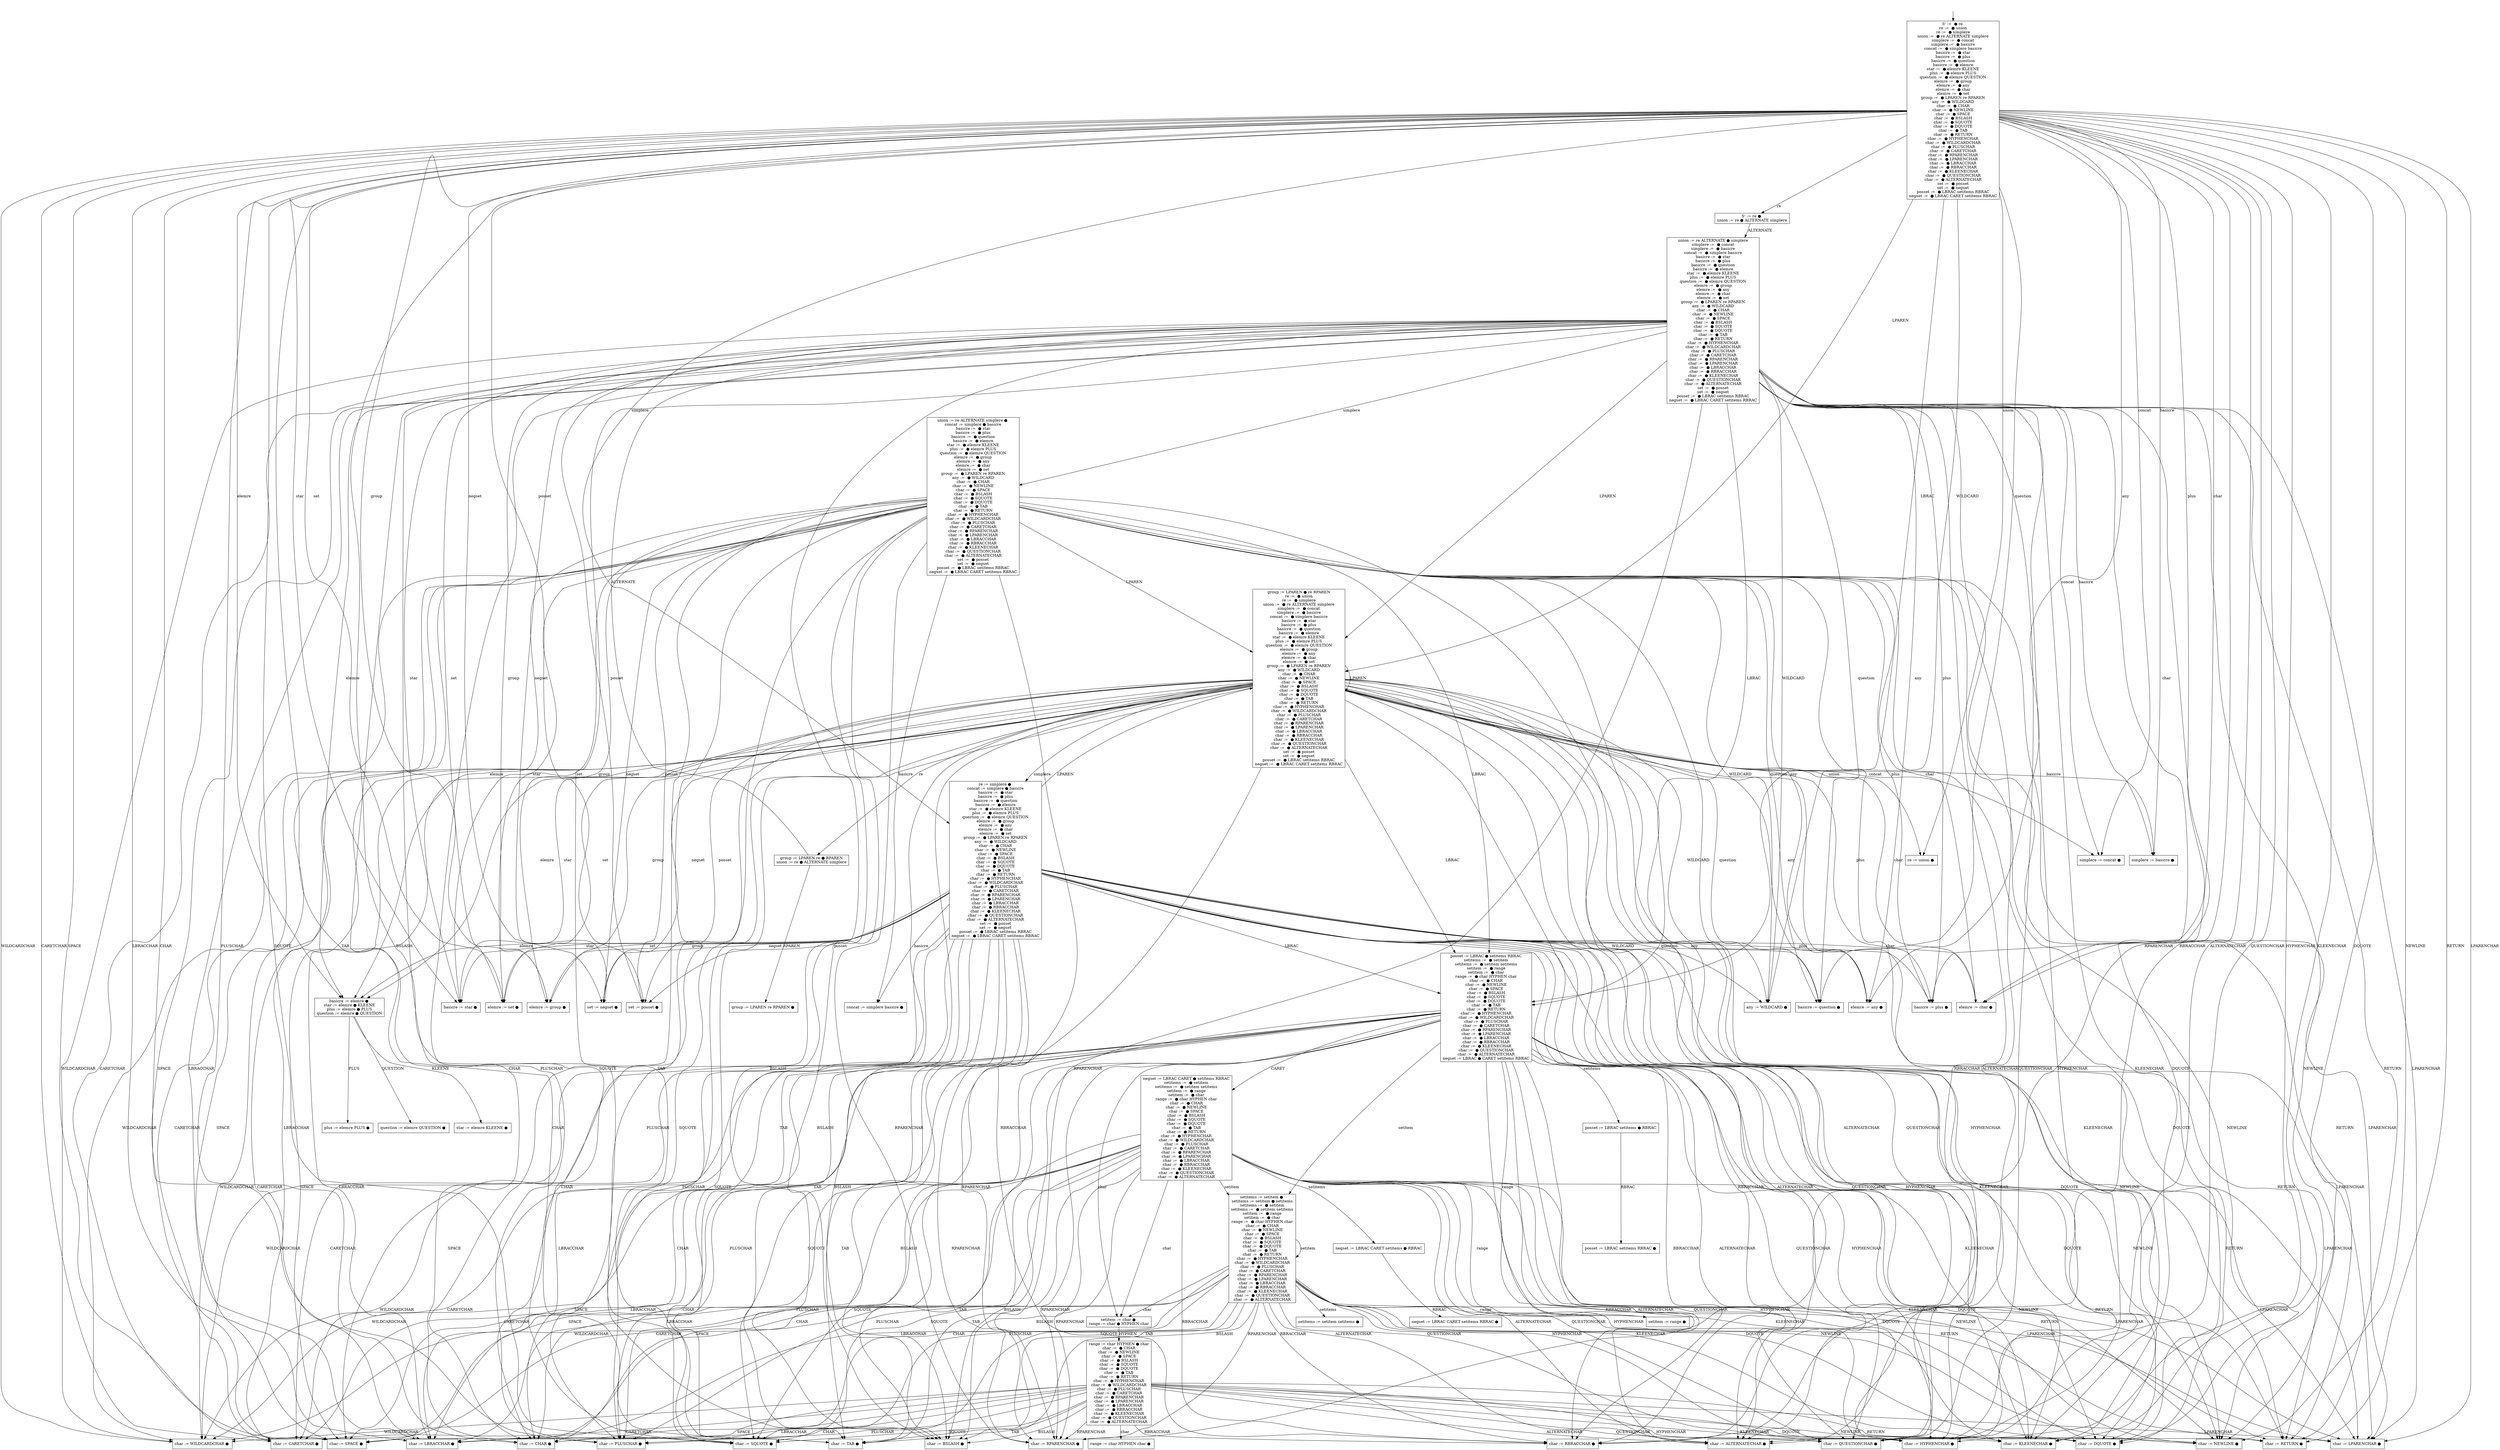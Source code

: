 digraph dfa {
    "" [shape=none]
    "0" [shape=box,label="S' :=  ● re \nre :=  ● union\nre :=  ● simplere\nunion :=  ● re ALTERNATE simplere\nsimplere :=  ● concat\nsimplere :=  ● basicre\nconcat :=  ● simplere basicre\nbasicre :=  ● star\nbasicre :=  ● plus\nbasicre :=  ● question\nbasicre :=  ● elemre\nstar :=  ● elemre KLEENE\nplus :=  ● elemre PLUS\nquestion :=  ● elemre QUESTION\nelemre :=  ● group\nelemre :=  ● any\nelemre :=  ● char\nelemre :=  ● set\ngroup :=  ● LPAREN re RPAREN\nany :=  ● WILDCARD\nchar :=  ● CHAR\nchar :=  ● NEWLINE\nchar :=  ● SPACE\nchar :=  ● BSLASH\nchar :=  ● SQUOTE\nchar :=  ● DQUOTE\nchar :=  ● TAB\nchar :=  ● RETURN\nchar :=  ● HYPHENCHAR\nchar :=  ● WILDCARDCHAR\nchar :=  ● PLUSCHAR\nchar :=  ● CARETCHAR\nchar :=  ● RPARENCHAR\nchar :=  ● LPARENCHAR\nchar :=  ● LBRACCHAR\nchar :=  ● RBRACCHAR\nchar :=  ● KLEENECHAR\nchar :=  ● QUESTIONCHAR\nchar :=  ● ALTERNATECHAR\nset :=  ● posset\nset :=  ● negset\nposset :=  ● LBRAC setitems RBRAC\nnegset :=  ● LBRAC CARET setitems RBRAC\n"]
    "1" [shape=box,label="S' := re ● \nunion := re ● ALTERNATE simplere\n"]
    "2" [shape=box,label="union := re ALTERNATE ● simplere\nsimplere :=  ● concat\nsimplere :=  ● basicre\nconcat :=  ● simplere basicre\nbasicre :=  ● star\nbasicre :=  ● plus\nbasicre :=  ● question\nbasicre :=  ● elemre\nstar :=  ● elemre KLEENE\nplus :=  ● elemre PLUS\nquestion :=  ● elemre QUESTION\nelemre :=  ● group\nelemre :=  ● any\nelemre :=  ● char\nelemre :=  ● set\ngroup :=  ● LPAREN re RPAREN\nany :=  ● WILDCARD\nchar :=  ● CHAR\nchar :=  ● NEWLINE\nchar :=  ● SPACE\nchar :=  ● BSLASH\nchar :=  ● SQUOTE\nchar :=  ● DQUOTE\nchar :=  ● TAB\nchar :=  ● RETURN\nchar :=  ● HYPHENCHAR\nchar :=  ● WILDCARDCHAR\nchar :=  ● PLUSCHAR\nchar :=  ● CARETCHAR\nchar :=  ● RPARENCHAR\nchar :=  ● LPARENCHAR\nchar :=  ● LBRACCHAR\nchar :=  ● RBRACCHAR\nchar :=  ● KLEENECHAR\nchar :=  ● QUESTIONCHAR\nchar :=  ● ALTERNATECHAR\nset :=  ● posset\nset :=  ● negset\nposset :=  ● LBRAC setitems RBRAC\nnegset :=  ● LBRAC CARET setitems RBRAC\n"]
    "3" [shape=box,label="union := re ALTERNATE simplere ● \nconcat := simplere ● basicre\nbasicre :=  ● star\nbasicre :=  ● plus\nbasicre :=  ● question\nbasicre :=  ● elemre\nstar :=  ● elemre KLEENE\nplus :=  ● elemre PLUS\nquestion :=  ● elemre QUESTION\nelemre :=  ● group\nelemre :=  ● any\nelemre :=  ● char\nelemre :=  ● set\ngroup :=  ● LPAREN re RPAREN\nany :=  ● WILDCARD\nchar :=  ● CHAR\nchar :=  ● NEWLINE\nchar :=  ● SPACE\nchar :=  ● BSLASH\nchar :=  ● SQUOTE\nchar :=  ● DQUOTE\nchar :=  ● TAB\nchar :=  ● RETURN\nchar :=  ● HYPHENCHAR\nchar :=  ● WILDCARDCHAR\nchar :=  ● PLUSCHAR\nchar :=  ● CARETCHAR\nchar :=  ● RPARENCHAR\nchar :=  ● LPARENCHAR\nchar :=  ● LBRACCHAR\nchar :=  ● RBRACCHAR\nchar :=  ● KLEENECHAR\nchar :=  ● QUESTIONCHAR\nchar :=  ● ALTERNATECHAR\nset :=  ● posset\nset :=  ● negset\nposset :=  ● LBRAC setitems RBRAC\nnegset :=  ● LBRAC CARET setitems RBRAC\n"]
    "4" [shape=box,label="concat := simplere basicre ● \n"]
    "5" [shape=box,label="basicre := star ● \n"]
    "6" [shape=box,label="basicre := plus ● \n"]
    "7" [shape=box,label="basicre := question ● \n"]
    "8" [shape=box,label="basicre := elemre ● \nstar := elemre ● KLEENE\nplus := elemre ● PLUS\nquestion := elemre ● QUESTION\n"]
    "9" [shape=box,label="star := elemre KLEENE ● \n"]
    "10" [shape=box,label="plus := elemre PLUS ● \n"]
    "11" [shape=box,label="question := elemre QUESTION ● \n"]
    "12" [shape=box,label="elemre := group ● \n"]
    "13" [shape=box,label="elemre := any ● \n"]
    "14" [shape=box,label="elemre := char ● \n"]
    "15" [shape=box,label="elemre := set ● \n"]
    "16" [shape=box,label="set := posset ● \n"]
    "17" [shape=box,label="set := negset ● \n"]
    "18" [shape=box,label="group := LPAREN ● re RPAREN\nre :=  ● union\nre :=  ● simplere\nunion :=  ● re ALTERNATE simplere\nsimplere :=  ● concat\nsimplere :=  ● basicre\nconcat :=  ● simplere basicre\nbasicre :=  ● star\nbasicre :=  ● plus\nbasicre :=  ● question\nbasicre :=  ● elemre\nstar :=  ● elemre KLEENE\nplus :=  ● elemre PLUS\nquestion :=  ● elemre QUESTION\nelemre :=  ● group\nelemre :=  ● any\nelemre :=  ● char\nelemre :=  ● set\ngroup :=  ● LPAREN re RPAREN\nany :=  ● WILDCARD\nchar :=  ● CHAR\nchar :=  ● NEWLINE\nchar :=  ● SPACE\nchar :=  ● BSLASH\nchar :=  ● SQUOTE\nchar :=  ● DQUOTE\nchar :=  ● TAB\nchar :=  ● RETURN\nchar :=  ● HYPHENCHAR\nchar :=  ● WILDCARDCHAR\nchar :=  ● PLUSCHAR\nchar :=  ● CARETCHAR\nchar :=  ● RPARENCHAR\nchar :=  ● LPARENCHAR\nchar :=  ● LBRACCHAR\nchar :=  ● RBRACCHAR\nchar :=  ● KLEENECHAR\nchar :=  ● QUESTIONCHAR\nchar :=  ● ALTERNATECHAR\nset :=  ● posset\nset :=  ● negset\nposset :=  ● LBRAC setitems RBRAC\nnegset :=  ● LBRAC CARET setitems RBRAC\n"]
    "19" [shape=box,label="group := LPAREN re ● RPAREN\nunion := re ● ALTERNATE simplere\n"]
    "20" [shape=box,label="group := LPAREN re RPAREN ● \n"]
    "21" [shape=box,label="re := union ● \n"]
    "22" [shape=box,label="re := simplere ● \nconcat := simplere ● basicre\nbasicre :=  ● star\nbasicre :=  ● plus\nbasicre :=  ● question\nbasicre :=  ● elemre\nstar :=  ● elemre KLEENE\nplus :=  ● elemre PLUS\nquestion :=  ● elemre QUESTION\nelemre :=  ● group\nelemre :=  ● any\nelemre :=  ● char\nelemre :=  ● set\ngroup :=  ● LPAREN re RPAREN\nany :=  ● WILDCARD\nchar :=  ● CHAR\nchar :=  ● NEWLINE\nchar :=  ● SPACE\nchar :=  ● BSLASH\nchar :=  ● SQUOTE\nchar :=  ● DQUOTE\nchar :=  ● TAB\nchar :=  ● RETURN\nchar :=  ● HYPHENCHAR\nchar :=  ● WILDCARDCHAR\nchar :=  ● PLUSCHAR\nchar :=  ● CARETCHAR\nchar :=  ● RPARENCHAR\nchar :=  ● LPARENCHAR\nchar :=  ● LBRACCHAR\nchar :=  ● RBRACCHAR\nchar :=  ● KLEENECHAR\nchar :=  ● QUESTIONCHAR\nchar :=  ● ALTERNATECHAR\nset :=  ● posset\nset :=  ● negset\nposset :=  ● LBRAC setitems RBRAC\nnegset :=  ● LBRAC CARET setitems RBRAC\n"]
    "23" [shape=box,label="any := WILDCARD ● \n"]
    "24" [shape=box,label="char := CHAR ● \n"]
    "25" [shape=box,label="char := NEWLINE ● \n"]
    "26" [shape=box,label="char := SPACE ● \n"]
    "27" [shape=box,label="char := BSLASH ● \n"]
    "28" [shape=box,label="char := SQUOTE ● \n"]
    "29" [shape=box,label="char := DQUOTE ● \n"]
    "30" [shape=box,label="char := TAB ● \n"]
    "31" [shape=box,label="char := RETURN ● \n"]
    "32" [shape=box,label="char := HYPHENCHAR ● \n"]
    "33" [shape=box,label="char := WILDCARDCHAR ● \n"]
    "34" [shape=box,label="char := PLUSCHAR ● \n"]
    "35" [shape=box,label="char := CARETCHAR ● \n"]
    "36" [shape=box,label="char := RPARENCHAR ● \n"]
    "37" [shape=box,label="char := LPARENCHAR ● \n"]
    "38" [shape=box,label="char := LBRACCHAR ● \n"]
    "39" [shape=box,label="char := RBRACCHAR ● \n"]
    "40" [shape=box,label="char := KLEENECHAR ● \n"]
    "41" [shape=box,label="char := QUESTIONCHAR ● \n"]
    "42" [shape=box,label="char := ALTERNATECHAR ● \n"]
    "43" [shape=box,label="posset := LBRAC ● setitems RBRAC\nsetitems :=  ● setitem\nsetitems :=  ● setitem setitems\nsetitem :=  ● range\nsetitem :=  ● char\nrange :=  ● char HYPHEN char\nchar :=  ● CHAR\nchar :=  ● NEWLINE\nchar :=  ● SPACE\nchar :=  ● BSLASH\nchar :=  ● SQUOTE\nchar :=  ● DQUOTE\nchar :=  ● TAB\nchar :=  ● RETURN\nchar :=  ● HYPHENCHAR\nchar :=  ● WILDCARDCHAR\nchar :=  ● PLUSCHAR\nchar :=  ● CARETCHAR\nchar :=  ● RPARENCHAR\nchar :=  ● LPARENCHAR\nchar :=  ● LBRACCHAR\nchar :=  ● RBRACCHAR\nchar :=  ● KLEENECHAR\nchar :=  ● QUESTIONCHAR\nchar :=  ● ALTERNATECHAR\nnegset := LBRAC ● CARET setitems RBRAC\n"]
    "44" [shape=box,label="setitem := char ● \nrange := char ● HYPHEN char\n"]
    "45" [shape=box,label="range := char HYPHEN ● char\nchar :=  ● CHAR\nchar :=  ● NEWLINE\nchar :=  ● SPACE\nchar :=  ● BSLASH\nchar :=  ● SQUOTE\nchar :=  ● DQUOTE\nchar :=  ● TAB\nchar :=  ● RETURN\nchar :=  ● HYPHENCHAR\nchar :=  ● WILDCARDCHAR\nchar :=  ● PLUSCHAR\nchar :=  ● CARETCHAR\nchar :=  ● RPARENCHAR\nchar :=  ● LPARENCHAR\nchar :=  ● LBRACCHAR\nchar :=  ● RBRACCHAR\nchar :=  ● KLEENECHAR\nchar :=  ● QUESTIONCHAR\nchar :=  ● ALTERNATECHAR\n"]
    "46" [shape=box,label="range := char HYPHEN char ● \n"]
    "47" [shape=box,label="posset := LBRAC setitems ● RBRAC\n"]
    "48" [shape=box,label="posset := LBRAC setitems RBRAC ● \n"]
    "49" [shape=box,label="setitems := setitem ● \nsetitems := setitem ● setitems\nsetitems :=  ● setitem\nsetitems :=  ● setitem setitems\nsetitem :=  ● range\nsetitem :=  ● char\nrange :=  ● char HYPHEN char\nchar :=  ● CHAR\nchar :=  ● NEWLINE\nchar :=  ● SPACE\nchar :=  ● BSLASH\nchar :=  ● SQUOTE\nchar :=  ● DQUOTE\nchar :=  ● TAB\nchar :=  ● RETURN\nchar :=  ● HYPHENCHAR\nchar :=  ● WILDCARDCHAR\nchar :=  ● PLUSCHAR\nchar :=  ● CARETCHAR\nchar :=  ● RPARENCHAR\nchar :=  ● LPARENCHAR\nchar :=  ● LBRACCHAR\nchar :=  ● RBRACCHAR\nchar :=  ● KLEENECHAR\nchar :=  ● QUESTIONCHAR\nchar :=  ● ALTERNATECHAR\n"]
    "50" [shape=box,label="setitems := setitem setitems ● \n"]
    "51" [shape=box,label="setitem := range ● \n"]
    "52" [shape=box,label="negset := LBRAC CARET ● setitems RBRAC\nsetitems :=  ● setitem\nsetitems :=  ● setitem setitems\nsetitem :=  ● range\nsetitem :=  ● char\nrange :=  ● char HYPHEN char\nchar :=  ● CHAR\nchar :=  ● NEWLINE\nchar :=  ● SPACE\nchar :=  ● BSLASH\nchar :=  ● SQUOTE\nchar :=  ● DQUOTE\nchar :=  ● TAB\nchar :=  ● RETURN\nchar :=  ● HYPHENCHAR\nchar :=  ● WILDCARDCHAR\nchar :=  ● PLUSCHAR\nchar :=  ● CARETCHAR\nchar :=  ● RPARENCHAR\nchar :=  ● LPARENCHAR\nchar :=  ● LBRACCHAR\nchar :=  ● RBRACCHAR\nchar :=  ● KLEENECHAR\nchar :=  ● QUESTIONCHAR\nchar :=  ● ALTERNATECHAR\n"]
    "53" [shape=box,label="negset := LBRAC CARET setitems ● RBRAC\n"]
    "54" [shape=box,label="negset := LBRAC CARET setitems RBRAC ● \n"]
    "55" [shape=box,label="simplere := concat ● \n"]
    "56" [shape=box,label="simplere := basicre ● \n"]
    "" -> "0"    "0" -> "1" [label="re"]
    "0" -> "21" [label="union"]
    "0" -> "22" [label="simplere"]
    "0" -> "55" [label="concat"]
    "0" -> "56" [label="basicre"]
    "0" -> "5" [label="star"]
    "0" -> "6" [label="plus"]
    "0" -> "7" [label="question"]
    "0" -> "8" [label="elemre"]
    "0" -> "12" [label="group"]
    "0" -> "13" [label="any"]
    "0" -> "14" [label="char"]
    "0" -> "15" [label="set"]
    "0" -> "16" [label="posset"]
    "0" -> "17" [label="negset"]
    "0" -> "18" [label="LPAREN"]
    "0" -> "23" [label="WILDCARD"]
    "0" -> "24" [label="CHAR"]
    "0" -> "25" [label="NEWLINE"]
    "0" -> "26" [label="SPACE"]
    "0" -> "27" [label="BSLASH"]
    "0" -> "28" [label="SQUOTE"]
    "0" -> "29" [label="DQUOTE"]
    "0" -> "30" [label="TAB"]
    "0" -> "31" [label="RETURN"]
    "0" -> "32" [label="HYPHENCHAR"]
    "0" -> "33" [label="WILDCARDCHAR"]
    "0" -> "34" [label="PLUSCHAR"]
    "0" -> "35" [label="CARETCHAR"]
    "0" -> "36" [label="RPARENCHAR"]
    "0" -> "37" [label="LPARENCHAR"]
    "0" -> "38" [label="LBRACCHAR"]
    "0" -> "39" [label="RBRACCHAR"]
    "0" -> "40" [label="KLEENECHAR"]
    "0" -> "41" [label="QUESTIONCHAR"]
    "0" -> "42" [label="ALTERNATECHAR"]
    "0" -> "43" [label="LBRAC"]
    "1" -> "2" [label="ALTERNATE"]
    "2" -> "3" [label="simplere"]
    "2" -> "55" [label="concat"]
    "2" -> "56" [label="basicre"]
    "2" -> "5" [label="star"]
    "2" -> "6" [label="plus"]
    "2" -> "7" [label="question"]
    "2" -> "8" [label="elemre"]
    "2" -> "12" [label="group"]
    "2" -> "13" [label="any"]
    "2" -> "14" [label="char"]
    "2" -> "15" [label="set"]
    "2" -> "16" [label="posset"]
    "2" -> "17" [label="negset"]
    "2" -> "18" [label="LPAREN"]
    "2" -> "23" [label="WILDCARD"]
    "2" -> "24" [label="CHAR"]
    "2" -> "25" [label="NEWLINE"]
    "2" -> "26" [label="SPACE"]
    "2" -> "27" [label="BSLASH"]
    "2" -> "28" [label="SQUOTE"]
    "2" -> "29" [label="DQUOTE"]
    "2" -> "30" [label="TAB"]
    "2" -> "31" [label="RETURN"]
    "2" -> "32" [label="HYPHENCHAR"]
    "2" -> "33" [label="WILDCARDCHAR"]
    "2" -> "34" [label="PLUSCHAR"]
    "2" -> "35" [label="CARETCHAR"]
    "2" -> "36" [label="RPARENCHAR"]
    "2" -> "37" [label="LPARENCHAR"]
    "2" -> "38" [label="LBRACCHAR"]
    "2" -> "39" [label="RBRACCHAR"]
    "2" -> "40" [label="KLEENECHAR"]
    "2" -> "41" [label="QUESTIONCHAR"]
    "2" -> "42" [label="ALTERNATECHAR"]
    "2" -> "43" [label="LBRAC"]
    "3" -> "4" [label="basicre"]
    "3" -> "5" [label="star"]
    "3" -> "6" [label="plus"]
    "3" -> "7" [label="question"]
    "3" -> "8" [label="elemre"]
    "3" -> "12" [label="group"]
    "3" -> "13" [label="any"]
    "3" -> "14" [label="char"]
    "3" -> "15" [label="set"]
    "3" -> "16" [label="posset"]
    "3" -> "17" [label="negset"]
    "3" -> "18" [label="LPAREN"]
    "3" -> "23" [label="WILDCARD"]
    "3" -> "24" [label="CHAR"]
    "3" -> "25" [label="NEWLINE"]
    "3" -> "26" [label="SPACE"]
    "3" -> "27" [label="BSLASH"]
    "3" -> "28" [label="SQUOTE"]
    "3" -> "29" [label="DQUOTE"]
    "3" -> "30" [label="TAB"]
    "3" -> "31" [label="RETURN"]
    "3" -> "32" [label="HYPHENCHAR"]
    "3" -> "33" [label="WILDCARDCHAR"]
    "3" -> "34" [label="PLUSCHAR"]
    "3" -> "35" [label="CARETCHAR"]
    "3" -> "36" [label="RPARENCHAR"]
    "3" -> "37" [label="LPARENCHAR"]
    "3" -> "38" [label="LBRACCHAR"]
    "3" -> "39" [label="RBRACCHAR"]
    "3" -> "40" [label="KLEENECHAR"]
    "3" -> "41" [label="QUESTIONCHAR"]
    "3" -> "42" [label="ALTERNATECHAR"]
    "3" -> "43" [label="LBRAC"]
    "8" -> "9" [label="KLEENE"]
    "8" -> "10" [label="PLUS"]
    "8" -> "11" [label="QUESTION"]
    "18" -> "19" [label="re"]
    "18" -> "21" [label="union"]
    "18" -> "22" [label="simplere"]
    "18" -> "55" [label="concat"]
    "18" -> "56" [label="basicre"]
    "18" -> "5" [label="star"]
    "18" -> "6" [label="plus"]
    "18" -> "7" [label="question"]
    "18" -> "8" [label="elemre"]
    "18" -> "12" [label="group"]
    "18" -> "13" [label="any"]
    "18" -> "14" [label="char"]
    "18" -> "15" [label="set"]
    "18" -> "16" [label="posset"]
    "18" -> "17" [label="negset"]
    "18" -> "18" [label="LPAREN"]
    "18" -> "23" [label="WILDCARD"]
    "18" -> "24" [label="CHAR"]
    "18" -> "25" [label="NEWLINE"]
    "18" -> "26" [label="SPACE"]
    "18" -> "27" [label="BSLASH"]
    "18" -> "28" [label="SQUOTE"]
    "18" -> "29" [label="DQUOTE"]
    "18" -> "30" [label="TAB"]
    "18" -> "31" [label="RETURN"]
    "18" -> "32" [label="HYPHENCHAR"]
    "18" -> "33" [label="WILDCARDCHAR"]
    "18" -> "34" [label="PLUSCHAR"]
    "18" -> "35" [label="CARETCHAR"]
    "18" -> "36" [label="RPARENCHAR"]
    "18" -> "37" [label="LPARENCHAR"]
    "18" -> "38" [label="LBRACCHAR"]
    "18" -> "39" [label="RBRACCHAR"]
    "18" -> "40" [label="KLEENECHAR"]
    "18" -> "41" [label="QUESTIONCHAR"]
    "18" -> "42" [label="ALTERNATECHAR"]
    "18" -> "43" [label="LBRAC"]
    "19" -> "20" [label="RPAREN"]
    "19" -> "2" [label="ALTERNATE"]
    "22" -> "4" [label="basicre"]
    "22" -> "5" [label="star"]
    "22" -> "6" [label="plus"]
    "22" -> "7" [label="question"]
    "22" -> "8" [label="elemre"]
    "22" -> "12" [label="group"]
    "22" -> "13" [label="any"]
    "22" -> "14" [label="char"]
    "22" -> "15" [label="set"]
    "22" -> "16" [label="posset"]
    "22" -> "17" [label="negset"]
    "22" -> "18" [label="LPAREN"]
    "22" -> "23" [label="WILDCARD"]
    "22" -> "24" [label="CHAR"]
    "22" -> "25" [label="NEWLINE"]
    "22" -> "26" [label="SPACE"]
    "22" -> "27" [label="BSLASH"]
    "22" -> "28" [label="SQUOTE"]
    "22" -> "29" [label="DQUOTE"]
    "22" -> "30" [label="TAB"]
    "22" -> "31" [label="RETURN"]
    "22" -> "32" [label="HYPHENCHAR"]
    "22" -> "33" [label="WILDCARDCHAR"]
    "22" -> "34" [label="PLUSCHAR"]
    "22" -> "35" [label="CARETCHAR"]
    "22" -> "36" [label="RPARENCHAR"]
    "22" -> "37" [label="LPARENCHAR"]
    "22" -> "38" [label="LBRACCHAR"]
    "22" -> "39" [label="RBRACCHAR"]
    "22" -> "40" [label="KLEENECHAR"]
    "22" -> "41" [label="QUESTIONCHAR"]
    "22" -> "42" [label="ALTERNATECHAR"]
    "22" -> "43" [label="LBRAC"]
    "43" -> "44" [label="char"]
    "43" -> "47" [label="setitems"]
    "43" -> "49" [label="setitem"]
    "43" -> "51" [label="range"]
    "43" -> "24" [label="CHAR"]
    "43" -> "25" [label="NEWLINE"]
    "43" -> "26" [label="SPACE"]
    "43" -> "27" [label="BSLASH"]
    "43" -> "28" [label="SQUOTE"]
    "43" -> "29" [label="DQUOTE"]
    "43" -> "30" [label="TAB"]
    "43" -> "31" [label="RETURN"]
    "43" -> "32" [label="HYPHENCHAR"]
    "43" -> "33" [label="WILDCARDCHAR"]
    "43" -> "34" [label="PLUSCHAR"]
    "43" -> "35" [label="CARETCHAR"]
    "43" -> "36" [label="RPARENCHAR"]
    "43" -> "37" [label="LPARENCHAR"]
    "43" -> "38" [label="LBRACCHAR"]
    "43" -> "39" [label="RBRACCHAR"]
    "43" -> "40" [label="KLEENECHAR"]
    "43" -> "41" [label="QUESTIONCHAR"]
    "43" -> "42" [label="ALTERNATECHAR"]
    "43" -> "52" [label="CARET"]
    "44" -> "45" [label="HYPHEN"]
    "45" -> "46" [label="char"]
    "45" -> "24" [label="CHAR"]
    "45" -> "25" [label="NEWLINE"]
    "45" -> "26" [label="SPACE"]
    "45" -> "27" [label="BSLASH"]
    "45" -> "28" [label="SQUOTE"]
    "45" -> "29" [label="DQUOTE"]
    "45" -> "30" [label="TAB"]
    "45" -> "31" [label="RETURN"]
    "45" -> "32" [label="HYPHENCHAR"]
    "45" -> "33" [label="WILDCARDCHAR"]
    "45" -> "34" [label="PLUSCHAR"]
    "45" -> "35" [label="CARETCHAR"]
    "45" -> "36" [label="RPARENCHAR"]
    "45" -> "37" [label="LPARENCHAR"]
    "45" -> "38" [label="LBRACCHAR"]
    "45" -> "39" [label="RBRACCHAR"]
    "45" -> "40" [label="KLEENECHAR"]
    "45" -> "41" [label="QUESTIONCHAR"]
    "45" -> "42" [label="ALTERNATECHAR"]
    "47" -> "48" [label="RBRAC"]
    "49" -> "44" [label="char"]
    "49" -> "50" [label="setitems"]
    "49" -> "49" [label="setitem"]
    "49" -> "51" [label="range"]
    "49" -> "24" [label="CHAR"]
    "49" -> "25" [label="NEWLINE"]
    "49" -> "26" [label="SPACE"]
    "49" -> "27" [label="BSLASH"]
    "49" -> "28" [label="SQUOTE"]
    "49" -> "29" [label="DQUOTE"]
    "49" -> "30" [label="TAB"]
    "49" -> "31" [label="RETURN"]
    "49" -> "32" [label="HYPHENCHAR"]
    "49" -> "33" [label="WILDCARDCHAR"]
    "49" -> "34" [label="PLUSCHAR"]
    "49" -> "35" [label="CARETCHAR"]
    "49" -> "36" [label="RPARENCHAR"]
    "49" -> "37" [label="LPARENCHAR"]
    "49" -> "38" [label="LBRACCHAR"]
    "49" -> "39" [label="RBRACCHAR"]
    "49" -> "40" [label="KLEENECHAR"]
    "49" -> "41" [label="QUESTIONCHAR"]
    "49" -> "42" [label="ALTERNATECHAR"]
    "52" -> "44" [label="char"]
    "52" -> "53" [label="setitems"]
    "52" -> "49" [label="setitem"]
    "52" -> "51" [label="range"]
    "52" -> "24" [label="CHAR"]
    "52" -> "25" [label="NEWLINE"]
    "52" -> "26" [label="SPACE"]
    "52" -> "27" [label="BSLASH"]
    "52" -> "28" [label="SQUOTE"]
    "52" -> "29" [label="DQUOTE"]
    "52" -> "30" [label="TAB"]
    "52" -> "31" [label="RETURN"]
    "52" -> "32" [label="HYPHENCHAR"]
    "52" -> "33" [label="WILDCARDCHAR"]
    "52" -> "34" [label="PLUSCHAR"]
    "52" -> "35" [label="CARETCHAR"]
    "52" -> "36" [label="RPARENCHAR"]
    "52" -> "37" [label="LPARENCHAR"]
    "52" -> "38" [label="LBRACCHAR"]
    "52" -> "39" [label="RBRACCHAR"]
    "52" -> "40" [label="KLEENECHAR"]
    "52" -> "41" [label="QUESTIONCHAR"]
    "52" -> "42" [label="ALTERNATECHAR"]
    "53" -> "54" [label="RBRAC"]
}